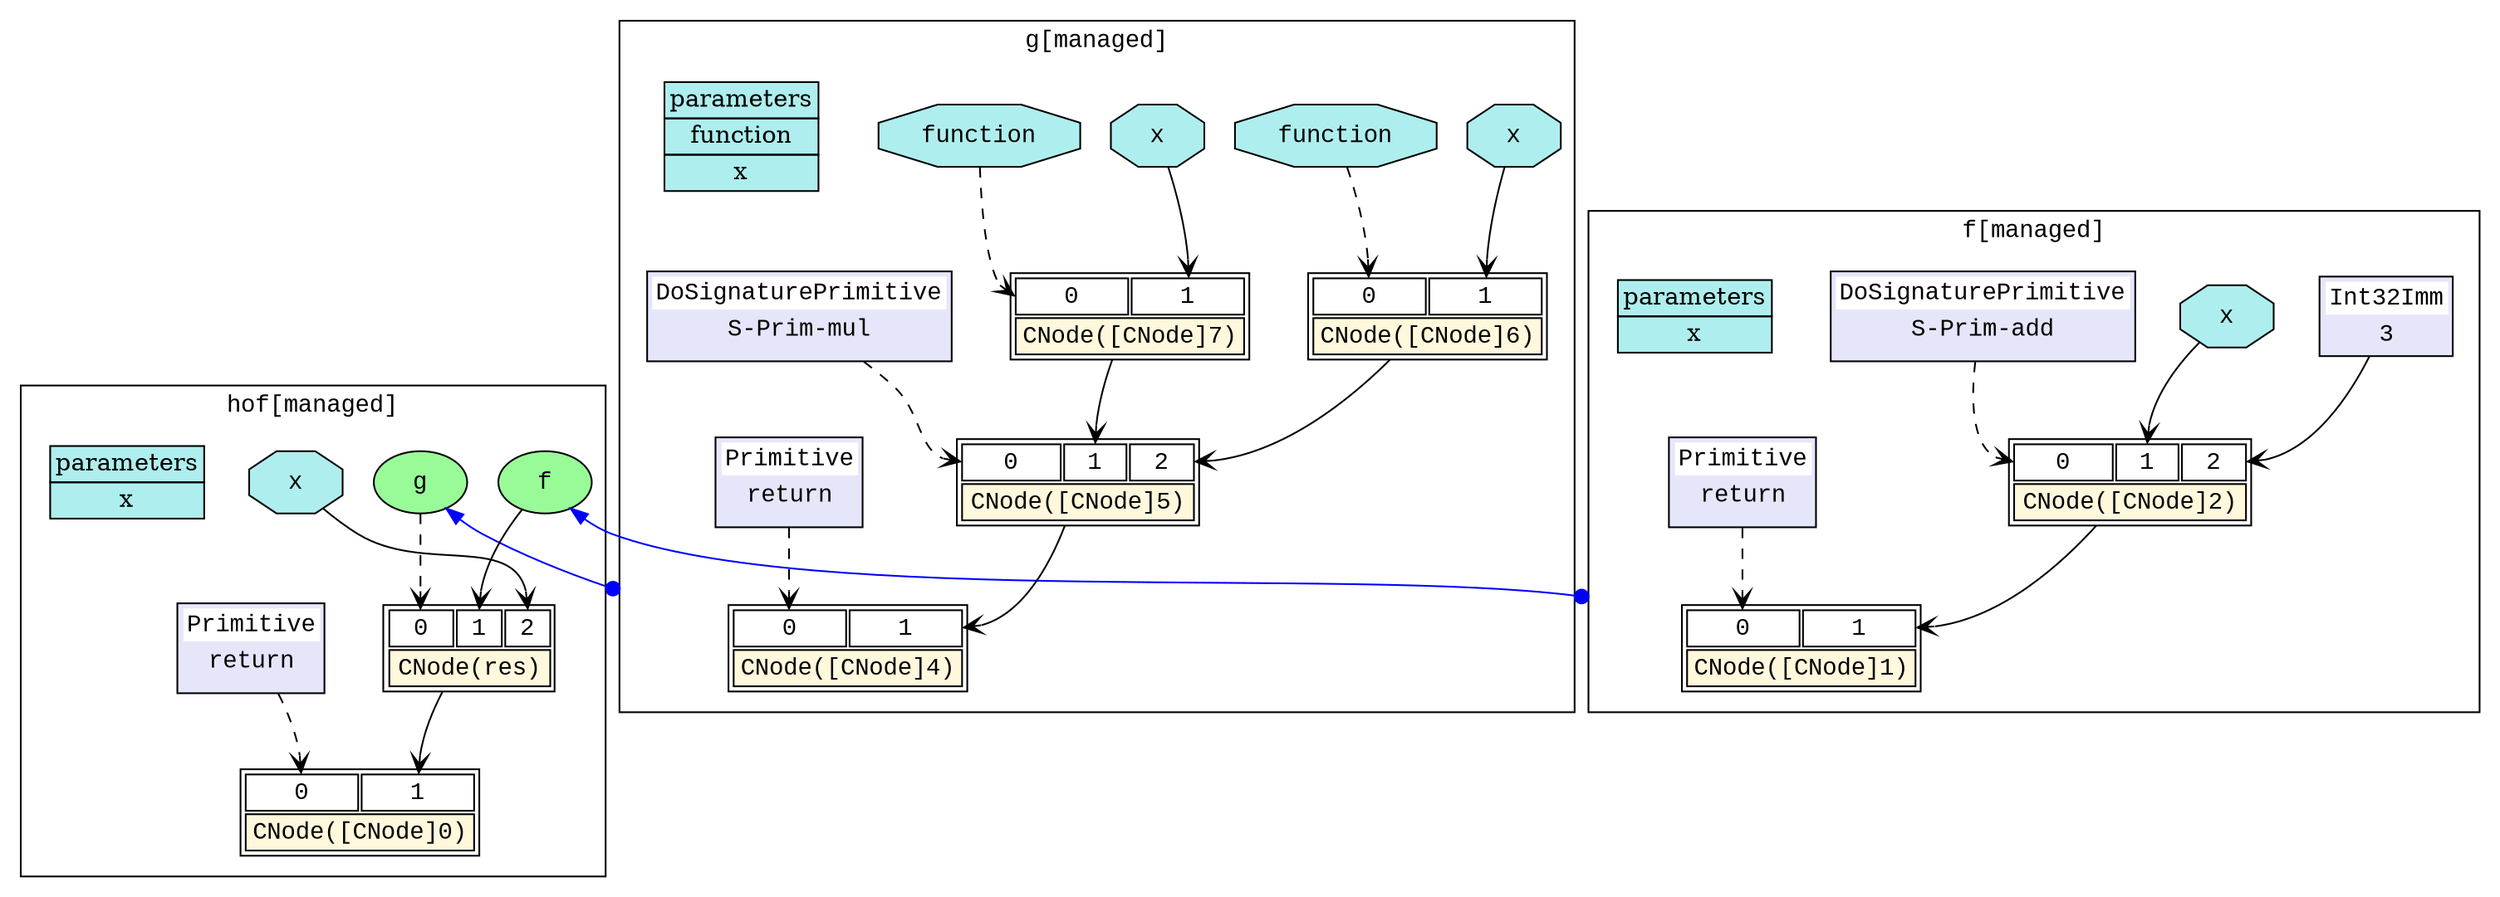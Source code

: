 digraph mindspore {
compound=true
subgraph cluster_0x1b3c23b0{
id=cluster_0x1b3c23b0
label="hof[managed]"
fontname="Courier New"
node0x1b32ae50_0[fontname="Courier New",shape=plaintext,label=<<table port='core'>
<tr><td port='0'>0</td><td port='1'>1</td></tr>
<tr><td colspan='2' bgcolor='cornsilk'>CNode([CNode]0)</td></tr>
</table>>,]
node0x1b064930_0[fontname="Courier New",shape=plaintext,label=<<table port='core'>
<tr><td port='0'>0</td><td port='1'>1</td><td port='2'>2</td></tr>
<tr><td colspan='3' bgcolor='cornsilk'>CNode(res)</td></tr>
</table>>,]
node0x1b3c0040_0[fontname="Courier New",shape=plaintext,label=<<table port='core' cellborder='0' cellspacing='2' bgcolor='lavender'><tr><td bgcolor='white'>Primitive</td></tr><tr><td>return</td></tr><tr><td align='left'></td></tr></table>>,]
node0x1b3bfbf0_1[fontname="Courier New",shape=oval,label="g",style=filled,fillcolor=palegreen,URL="#cluster_0x1b3be6c0",]
node0x1b3bfed0_2[fontname="Courier New",shape=oval,label="f",style=filled,fillcolor=palegreen,URL="#cluster_0x1b3c50c0",]
node0x1b3c6870_3[fontname="Courier New",shape=octagon,label="x",style=filled,fillcolor=paleturquoise,]
parameters_0x1b3c23b0[shape=plaintext label=<<table bgcolor='paleturquoise' cellspacing='0' cellborder='1' border='0'><tr><td>parameters</td></tr><tr><td>x</td></tr></table>>,];}
subgraph cluster_0x1b3c50c0{
id=cluster_0x1b3c50c0
label="f[managed]"
fontname="Courier New"
node0x1ab4e190_0[fontname="Courier New",shape=plaintext,label=<<table port='core'>
<tr><td port='0'>0</td><td port='1'>1</td></tr>
<tr><td colspan='2' bgcolor='cornsilk'>CNode([CNode]1)</td></tr>
</table>>,]
node0x1ab61220_0[fontname="Courier New",shape=plaintext,label=<<table port='core'>
<tr><td port='0'>0</td><td port='1'>1</td><td port='2'>2</td></tr>
<tr><td colspan='3' bgcolor='cornsilk'>CNode([CNode]2)</td></tr>
</table>>,]
node0x1b3c59e0_4[fontname="Courier New",shape=plaintext,label=<<table port='core' cellborder='0' cellspacing='2' bgcolor='lavender'><tr><td bgcolor='white'>Primitive</td></tr><tr><td>return</td></tr><tr><td align='left'></td></tr></table>>,]
node0x1b3bf5e0_5[fontname="Courier New",shape=plaintext,label=<<table port='core' cellborder='0' cellspacing='2' bgcolor='lavender'><tr><td bgcolor='white'>DoSignaturePrimitive</td></tr><tr><td>S-Prim-add</td></tr><tr><td align='left'></td></tr></table>>,]
node0x1b348630_6[fontname="Courier New",shape=octagon,label="x",style=filled,fillcolor=paleturquoise,]
node0x1b3c60f0_7[fontname="Courier New",shape=plaintext,label=<<table port='core' cellborder='0' cellspacing='2' bgcolor='lavender'><tr><td bgcolor='white'>Int32Imm</td></tr><tr><td>3</td></tr></table>>,]
parameters_0x1b3c50c0[shape=plaintext label=<<table bgcolor='paleturquoise' cellspacing='0' cellborder='1' border='0'><tr><td>parameters</td></tr><tr><td>x</td></tr></table>>,];}
subgraph cluster_0x1b3be6c0{
id=cluster_0x1b3be6c0
label="g[managed]"
fontname="Courier New"
node0x1b3bfa50_0[fontname="Courier New",shape=plaintext,label=<<table port='core'>
<tr><td port='0'>0</td><td port='1'>1</td></tr>
<tr><td colspan='2' bgcolor='cornsilk'>CNode([CNode]4)</td></tr>
</table>>,]
node0x1a9fb8c0_0[fontname="Courier New",shape=plaintext,label=<<table port='core'>
<tr><td port='0'>0</td><td port='1'>1</td><td port='2'>2</td></tr>
<tr><td colspan='3' bgcolor='cornsilk'>CNode([CNode]5)</td></tr>
</table>>,]
node0x1a39f7a0_0[fontname="Courier New",shape=plaintext,label=<<table port='core'>
<tr><td port='0'>0</td><td port='1'>1</td></tr>
<tr><td colspan='2' bgcolor='cornsilk'>CNode([CNode]6)</td></tr>
</table>>,]
node0x1a4daa20_0[fontname="Courier New",shape=plaintext,label=<<table port='core'>
<tr><td port='0'>0</td><td port='1'>1</td></tr>
<tr><td colspan='2' bgcolor='cornsilk'>CNode([CNode]7)</td></tr>
</table>>,]
node0x1b3adfd0_8[fontname="Courier New",shape=plaintext,label=<<table port='core' cellborder='0' cellspacing='2' bgcolor='lavender'><tr><td bgcolor='white'>Primitive</td></tr><tr><td>return</td></tr><tr><td align='left'></td></tr></table>>,]
node0x1b3c2920_9[fontname="Courier New",shape=plaintext,label=<<table port='core' cellborder='0' cellspacing='2' bgcolor='lavender'><tr><td bgcolor='white'>DoSignaturePrimitive</td></tr><tr><td>S-Prim-mul</td></tr><tr><td align='left'></td></tr></table>>,]
node0x1b3120e0_10[fontname="Courier New",shape=octagon,label="function",style=filled,fillcolor=paleturquoise,]
node0x1b3121e0_11[fontname="Courier New",shape=octagon,label="x",style=filled,fillcolor=paleturquoise,]
node0x1b3120e0_12[fontname="Courier New",shape=octagon,label="function",style=filled,fillcolor=paleturquoise,]
node0x1b3121e0_13[fontname="Courier New",shape=octagon,label="x",style=filled,fillcolor=paleturquoise,]
parameters_0x1b3be6c0[shape=plaintext label=<<table bgcolor='paleturquoise' cellspacing='0' cellborder='1' border='0'><tr><td>parameters</td></tr><tr><td>function</td></tr><tr><td>x</td></tr></table>>,];}
node0x1b3c0040_0:core->node0x1b32ae50_0:0[arrowhead=vee,style=dashed]
node0x1b064930_0:core->node0x1b32ae50_0:1[arrowhead=vee,]
node0x1b3bfbf0_1->node0x1b064930_0:0[arrowhead=vee,style=dashed]
node0x1b3bfbf0_1->node0x1b3bfa50_0[lhead=cluster_0x1b3be6c0,dir=both,arrowhead=dot,style=filled,color=blue]
node0x1b3bfed0_2->node0x1b064930_0:1[arrowhead=vee,]
node0x1b3bfed0_2->node0x1ab4e190_0[lhead=cluster_0x1b3c50c0,dir=both,arrowhead=dot,style=filled,color=blue]
node0x1b3c6870_3->node0x1b064930_0:2[arrowhead=vee,]
node0x1b3c59e0_4:core->node0x1ab4e190_0:0[arrowhead=vee,style=dashed]
node0x1ab61220_0:core->node0x1ab4e190_0:1[arrowhead=vee,]
node0x1b3bf5e0_5:core->node0x1ab61220_0:0[arrowhead=vee,style=dashed]
node0x1b348630_6->node0x1ab61220_0:1[arrowhead=vee,]
node0x1b3c60f0_7:core->node0x1ab61220_0:2[arrowhead=vee,]
node0x1b3adfd0_8:core->node0x1b3bfa50_0:0[arrowhead=vee,style=dashed]
node0x1a9fb8c0_0:core->node0x1b3bfa50_0:1[arrowhead=vee,]
node0x1b3c2920_9:core->node0x1a9fb8c0_0:0[arrowhead=vee,style=dashed]
node0x1a4daa20_0:core->node0x1a9fb8c0_0:1[arrowhead=vee,]
node0x1a39f7a0_0:core->node0x1a9fb8c0_0:2[arrowhead=vee,]
node0x1b3120e0_10->node0x1a39f7a0_0:0[arrowhead=vee,style=dashed]
node0x1b3121e0_11->node0x1a39f7a0_0:1[arrowhead=vee,]
node0x1b3120e0_12->node0x1a4daa20_0:0[arrowhead=vee,style=dashed]
node0x1b3121e0_13->node0x1a4daa20_0:1[arrowhead=vee,]
}

